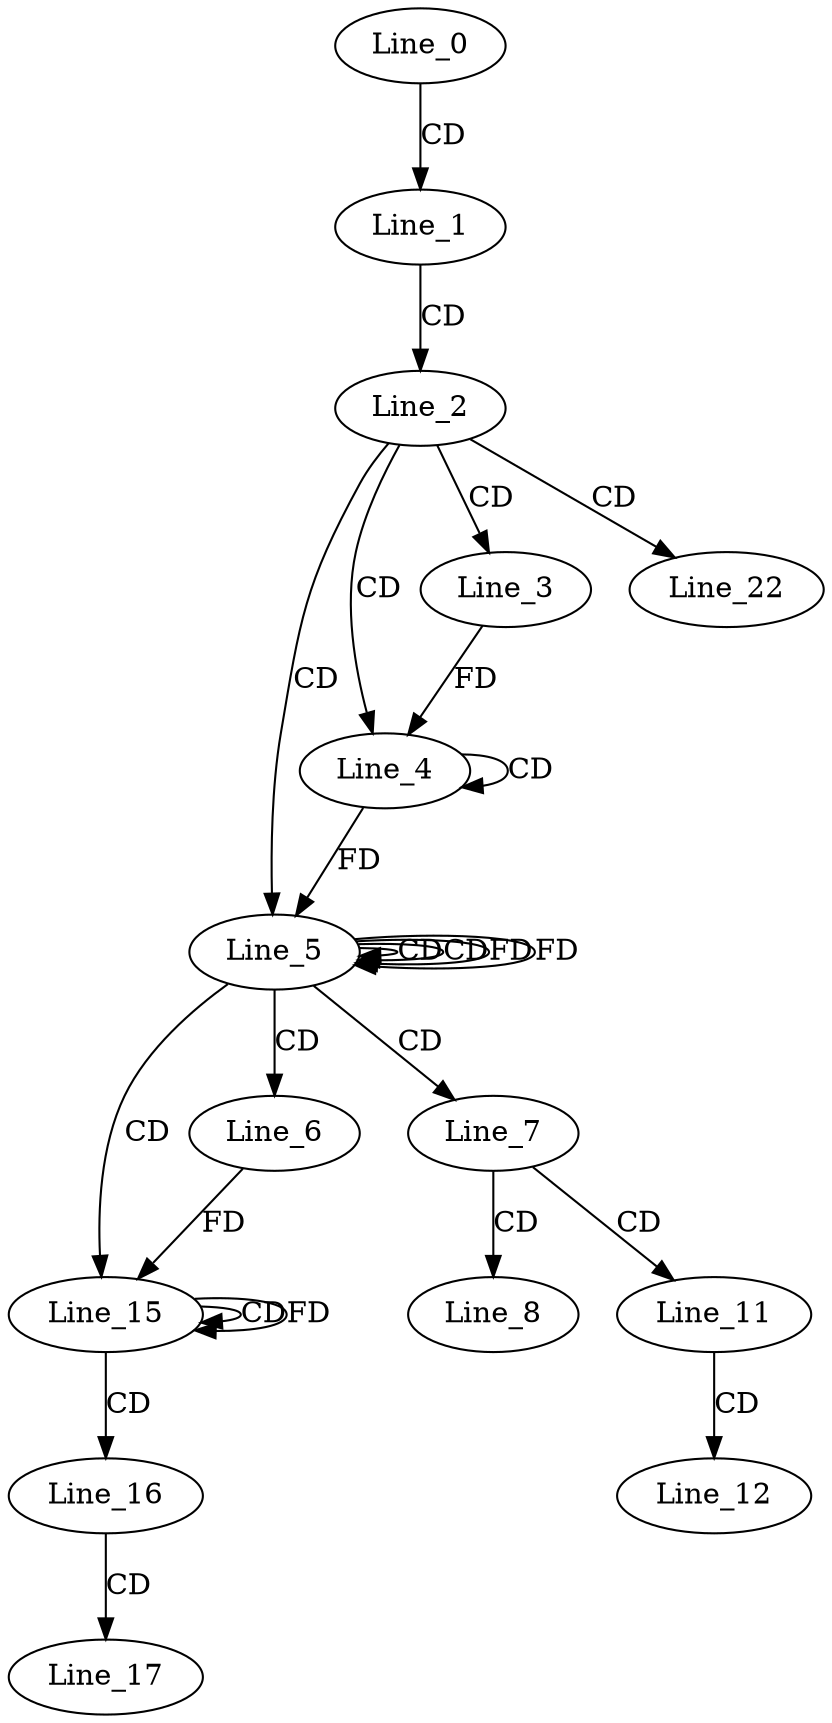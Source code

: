 digraph G {
  Line_0;
  Line_1;
  Line_2;
  Line_3;
  Line_4;
  Line_4;
  Line_5;
  Line_5;
  Line_5;
  Line_6;
  Line_7;
  Line_8;
  Line_11;
  Line_12;
  Line_15;
  Line_15;
  Line_16;
  Line_17;
  Line_22;
  Line_0 -> Line_1 [ label="CD" ];
  Line_1 -> Line_2 [ label="CD" ];
  Line_2 -> Line_3 [ label="CD" ];
  Line_2 -> Line_4 [ label="CD" ];
  Line_4 -> Line_4 [ label="CD" ];
  Line_3 -> Line_4 [ label="FD" ];
  Line_2 -> Line_5 [ label="CD" ];
  Line_5 -> Line_5 [ label="CD" ];
  Line_4 -> Line_5 [ label="FD" ];
  Line_5 -> Line_5 [ label="CD" ];
  Line_5 -> Line_5 [ label="FD" ];
  Line_5 -> Line_6 [ label="CD" ];
  Line_5 -> Line_7 [ label="CD" ];
  Line_7 -> Line_8 [ label="CD" ];
  Line_7 -> Line_11 [ label="CD" ];
  Line_11 -> Line_12 [ label="CD" ];
  Line_5 -> Line_15 [ label="CD" ];
  Line_15 -> Line_15 [ label="CD" ];
  Line_15 -> Line_15 [ label="FD" ];
  Line_6 -> Line_15 [ label="FD" ];
  Line_15 -> Line_16 [ label="CD" ];
  Line_16 -> Line_17 [ label="CD" ];
  Line_2 -> Line_22 [ label="CD" ];
  Line_5 -> Line_5 [ label="FD" ];
}
